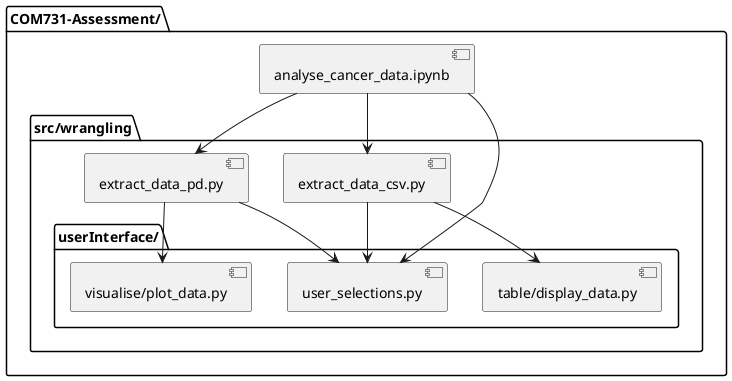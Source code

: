 @startuml

package "COM731-Assessment/" {
    [analyse_cancer_data.ipynb] as jnb

    package "src/wrangling"{
        [extract_data_csv.py] as csv
        [extract_data_pd.py] as pd
        package "userInterface/" {
        [user_selections.py] as userSel
        ' i kept these as components as it renders more clearly
        ' than if table and visualise were package elements
        [table/display_data.py] as dispData
        [visualise/plot_data.py] as plot
        }

        jnb --> userSel
        jnb --> csv
        jnb --> pd
        csv --> userSel
        csv --> dispData
        pd --> userSel
        pd --> plot
    }

}

@enduml